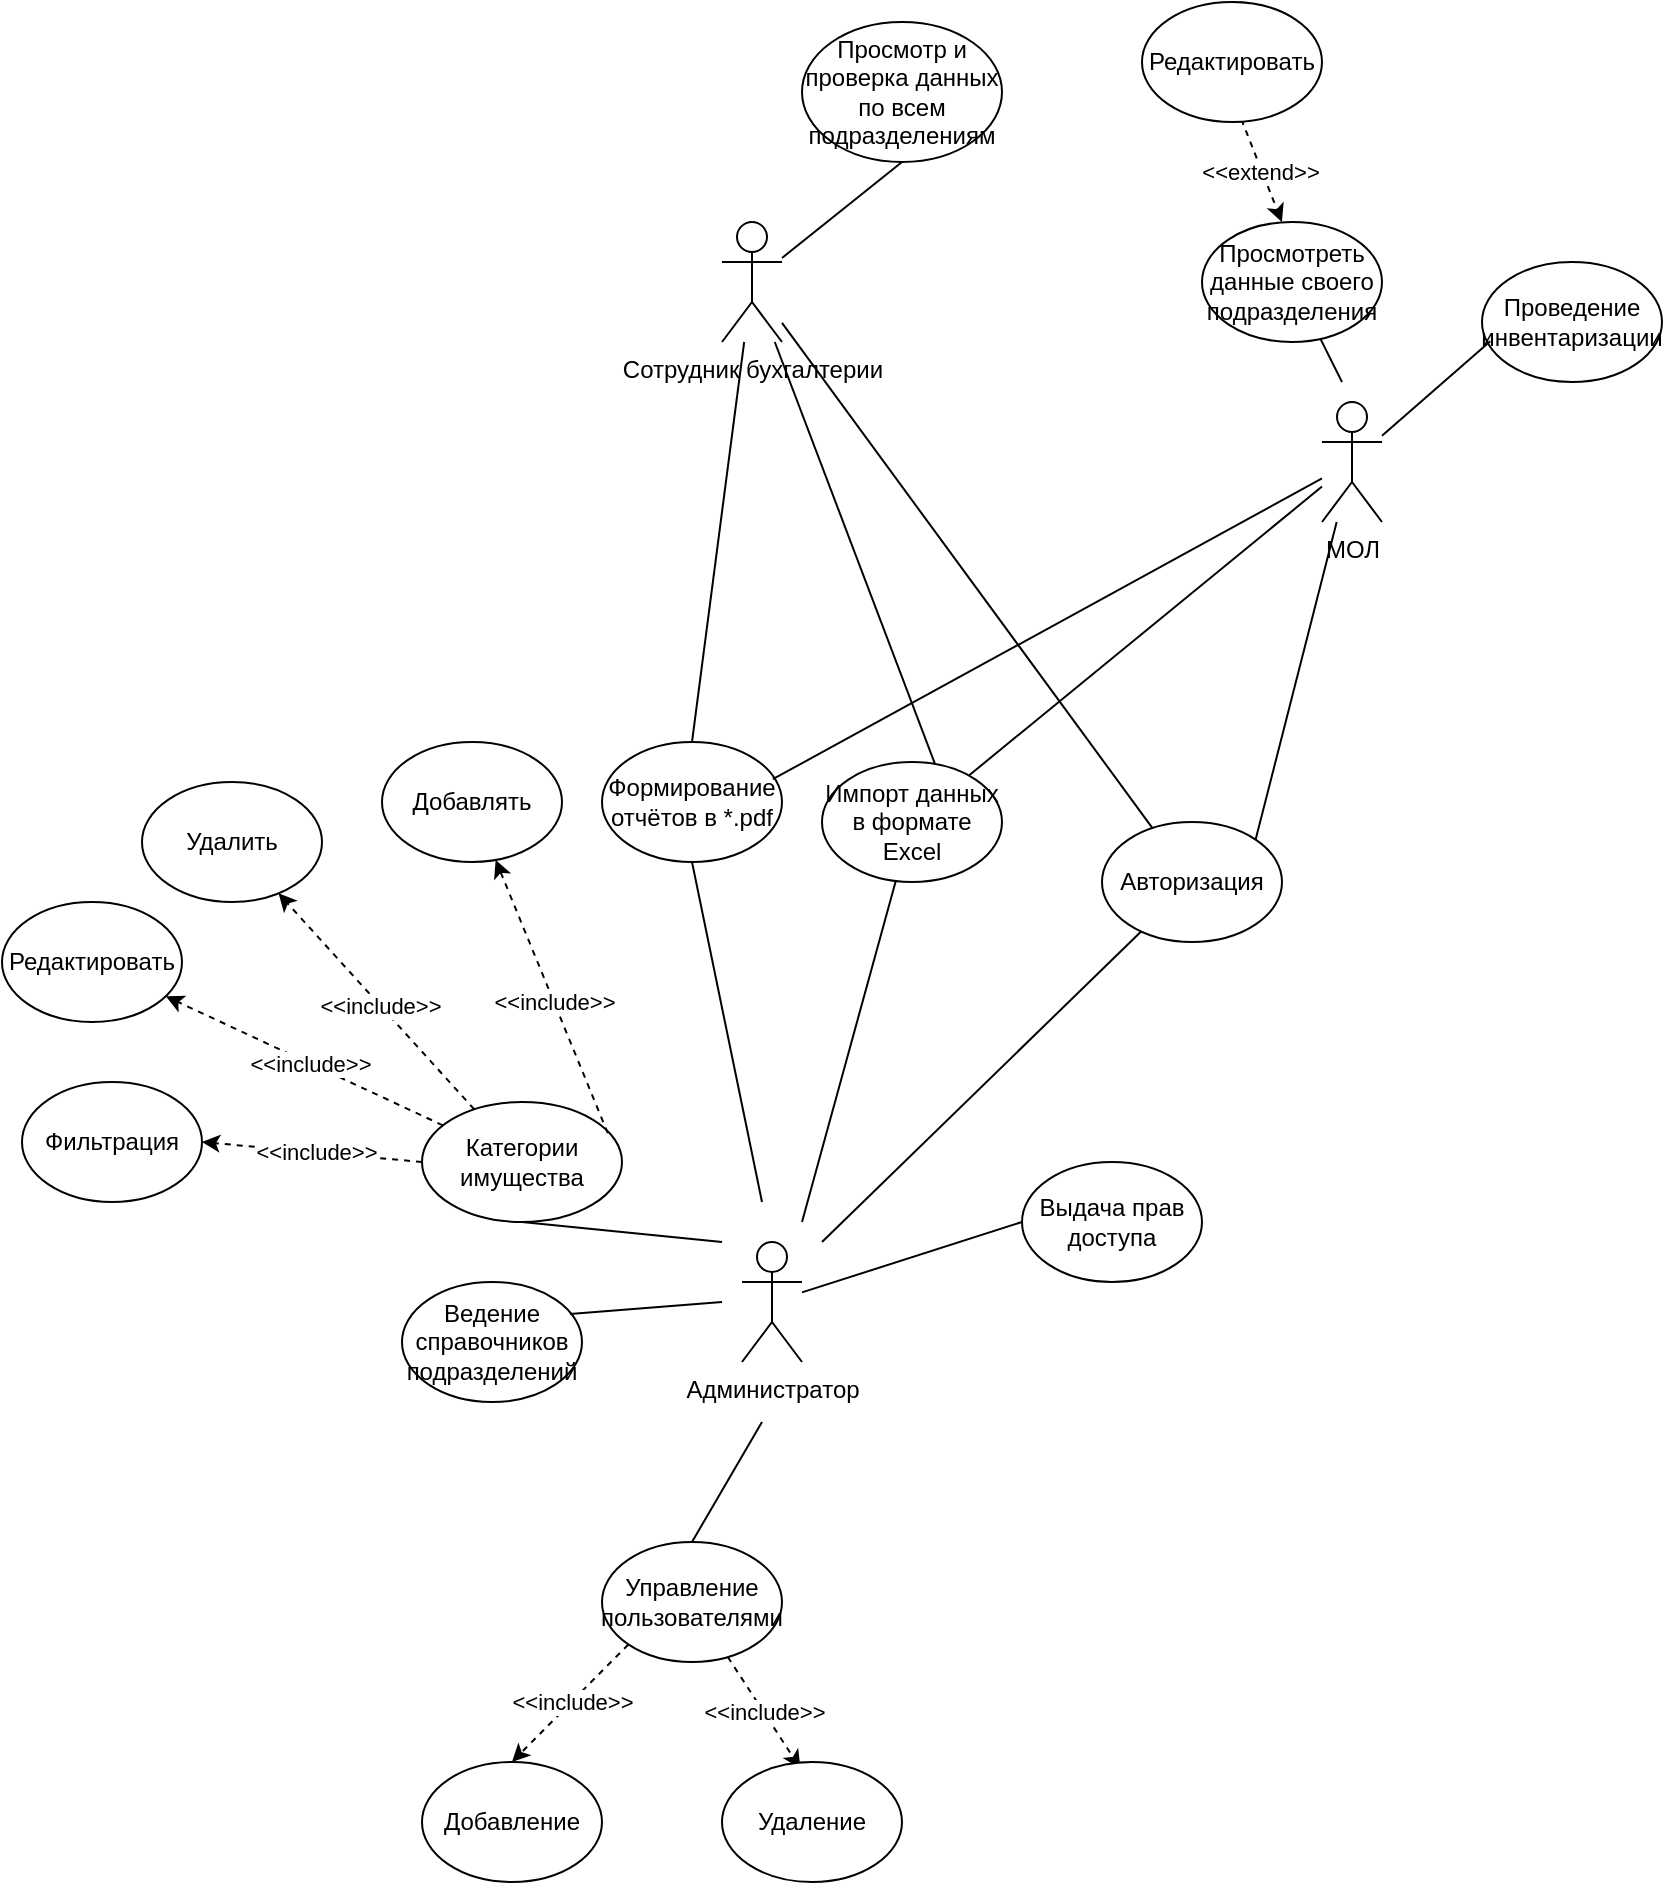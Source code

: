 <mxfile version="28.2.8">
  <diagram name="Страница — 1" id="VemFxhsq8VWPLF5NFihN">
    <mxGraphModel dx="2610" dy="2150" grid="1" gridSize="10" guides="1" tooltips="1" connect="1" arrows="1" fold="1" page="1" pageScale="1" pageWidth="827" pageHeight="1169" math="0" shadow="0">
      <root>
        <mxCell id="0" />
        <mxCell id="1" parent="0" />
        <mxCell id="x9gaep2M6UIOER8qvIOI-1" value="&lt;div&gt;Администратор&lt;/div&gt;" style="shape=umlActor;verticalLabelPosition=bottom;verticalAlign=top;html=1;outlineConnect=0;" vertex="1" parent="1">
          <mxGeometry x="150" y="190" width="30" height="60" as="geometry" />
        </mxCell>
        <mxCell id="x9gaep2M6UIOER8qvIOI-5" value="&lt;div&gt;МОЛ&lt;/div&gt;" style="shape=umlActor;verticalLabelPosition=bottom;verticalAlign=top;html=1;outlineConnect=0;" vertex="1" parent="1">
          <mxGeometry x="440" y="-230" width="30" height="60" as="geometry" />
        </mxCell>
        <mxCell id="x9gaep2M6UIOER8qvIOI-9" value="" style="endArrow=none;html=1;rounded=0;entryX=0.5;entryY=1;entryDx=0;entryDy=0;" edge="1" parent="1" target="x9gaep2M6UIOER8qvIOI-10">
          <mxGeometry width="50" height="50" relative="1" as="geometry">
            <mxPoint x="140" y="190" as="sourcePoint" />
            <mxPoint x="170" y="120" as="targetPoint" />
          </mxGeometry>
        </mxCell>
        <mxCell id="x9gaep2M6UIOER8qvIOI-10" value="Категории имущества" style="ellipse;whiteSpace=wrap;html=1;" vertex="1" parent="1">
          <mxGeometry x="-10" y="120" width="100" height="60" as="geometry" />
        </mxCell>
        <mxCell id="x9gaep2M6UIOER8qvIOI-14" value="" style="endArrow=classic;html=1;rounded=0;dashed=1;exitX=0.929;exitY=0.26;exitDx=0;exitDy=0;exitPerimeter=0;" edge="1" parent="1" source="x9gaep2M6UIOER8qvIOI-10" target="x9gaep2M6UIOER8qvIOI-16">
          <mxGeometry width="50" height="50" relative="1" as="geometry">
            <mxPoint x="210" y="90" as="sourcePoint" />
            <mxPoint x="260" y="40" as="targetPoint" />
          </mxGeometry>
        </mxCell>
        <mxCell id="x9gaep2M6UIOER8qvIOI-15" value="&amp;lt;&amp;lt;include&amp;gt;&amp;gt;" style="edgeLabel;html=1;align=center;verticalAlign=middle;resizable=0;points=[];" vertex="1" connectable="0" parent="x9gaep2M6UIOER8qvIOI-14">
          <mxGeometry x="-0.035" relative="1" as="geometry">
            <mxPoint as="offset" />
          </mxGeometry>
        </mxCell>
        <mxCell id="x9gaep2M6UIOER8qvIOI-16" value="Добавлять" style="ellipse;whiteSpace=wrap;html=1;" vertex="1" parent="1">
          <mxGeometry x="-30" y="-60" width="90" height="60" as="geometry" />
        </mxCell>
        <mxCell id="x9gaep2M6UIOER8qvIOI-17" value="" style="endArrow=classic;html=1;rounded=0;dashed=1;" edge="1" parent="1" target="x9gaep2M6UIOER8qvIOI-19" source="x9gaep2M6UIOER8qvIOI-10">
          <mxGeometry width="50" height="50" relative="1" as="geometry">
            <mxPoint x="80" y="86" as="sourcePoint" />
            <mxPoint x="132" y="30" as="targetPoint" />
          </mxGeometry>
        </mxCell>
        <mxCell id="x9gaep2M6UIOER8qvIOI-18" value="&amp;lt;&amp;lt;include&amp;gt;&amp;gt;" style="edgeLabel;html=1;align=center;verticalAlign=middle;resizable=0;points=[];" vertex="1" connectable="0" parent="x9gaep2M6UIOER8qvIOI-17">
          <mxGeometry x="-0.035" relative="1" as="geometry">
            <mxPoint as="offset" />
          </mxGeometry>
        </mxCell>
        <mxCell id="x9gaep2M6UIOER8qvIOI-19" value="Удалить" style="ellipse;whiteSpace=wrap;html=1;" vertex="1" parent="1">
          <mxGeometry x="-150" y="-40" width="90" height="60" as="geometry" />
        </mxCell>
        <mxCell id="x9gaep2M6UIOER8qvIOI-21" value="" style="endArrow=classic;html=1;rounded=0;dashed=1;" edge="1" parent="1" target="x9gaep2M6UIOER8qvIOI-23" source="x9gaep2M6UIOER8qvIOI-10">
          <mxGeometry width="50" height="50" relative="1" as="geometry">
            <mxPoint x="100.4" y="85.56" as="sourcePoint" />
            <mxPoint x="10" y="14.44" as="targetPoint" />
          </mxGeometry>
        </mxCell>
        <mxCell id="x9gaep2M6UIOER8qvIOI-22" value="&amp;lt;&amp;lt;include&amp;gt;&amp;gt;" style="edgeLabel;html=1;align=center;verticalAlign=middle;resizable=0;points=[];" vertex="1" connectable="0" parent="x9gaep2M6UIOER8qvIOI-21">
          <mxGeometry x="-0.035" relative="1" as="geometry">
            <mxPoint as="offset" />
          </mxGeometry>
        </mxCell>
        <mxCell id="x9gaep2M6UIOER8qvIOI-23" value="Редактировать" style="ellipse;whiteSpace=wrap;html=1;" vertex="1" parent="1">
          <mxGeometry x="-220" y="20.0" width="90" height="60" as="geometry" />
        </mxCell>
        <mxCell id="x9gaep2M6UIOER8qvIOI-25" value="Ведение справочников подразделений" style="ellipse;whiteSpace=wrap;html=1;" vertex="1" parent="1">
          <mxGeometry x="-20" y="210" width="90" height="60" as="geometry" />
        </mxCell>
        <mxCell id="x9gaep2M6UIOER8qvIOI-26" value="" style="endArrow=none;html=1;rounded=0;entryX=0.933;entryY=0.267;entryDx=0;entryDy=0;entryPerimeter=0;" edge="1" parent="1" target="x9gaep2M6UIOER8qvIOI-25">
          <mxGeometry width="50" height="50" relative="1" as="geometry">
            <mxPoint x="140" y="220" as="sourcePoint" />
            <mxPoint x="350" y="130" as="targetPoint" />
          </mxGeometry>
        </mxCell>
        <mxCell id="x9gaep2M6UIOER8qvIOI-27" value="" style="endArrow=none;html=1;rounded=0;" edge="1" parent="1" source="x9gaep2M6UIOER8qvIOI-28">
          <mxGeometry width="50" height="50" relative="1" as="geometry">
            <mxPoint x="330" y="260" as="sourcePoint" />
            <mxPoint x="180" y="180" as="targetPoint" />
          </mxGeometry>
        </mxCell>
        <mxCell id="x9gaep2M6UIOER8qvIOI-28" value="Импорт данных в формате Excel" style="ellipse;whiteSpace=wrap;html=1;" vertex="1" parent="1">
          <mxGeometry x="190" y="-50" width="90" height="60" as="geometry" />
        </mxCell>
        <mxCell id="x9gaep2M6UIOER8qvIOI-30" value="Формирование отчётов в *.pdf" style="ellipse;whiteSpace=wrap;html=1;" vertex="1" parent="1">
          <mxGeometry x="80" y="-60" width="90" height="60" as="geometry" />
        </mxCell>
        <mxCell id="x9gaep2M6UIOER8qvIOI-31" value="Управление пользователями" style="ellipse;whiteSpace=wrap;html=1;" vertex="1" parent="1">
          <mxGeometry x="80" y="340" width="90" height="60" as="geometry" />
        </mxCell>
        <mxCell id="x9gaep2M6UIOER8qvIOI-32" value="" style="endArrow=none;html=1;rounded=0;exitX=0.5;exitY=1;exitDx=0;exitDy=0;" edge="1" parent="1" source="x9gaep2M6UIOER8qvIOI-30">
          <mxGeometry width="50" height="50" relative="1" as="geometry">
            <mxPoint x="330" y="240" as="sourcePoint" />
            <mxPoint x="160" y="170" as="targetPoint" />
          </mxGeometry>
        </mxCell>
        <mxCell id="x9gaep2M6UIOER8qvIOI-33" value="Выдача прав доступа" style="ellipse;whiteSpace=wrap;html=1;" vertex="1" parent="1">
          <mxGeometry x="290" y="150" width="90" height="60" as="geometry" />
        </mxCell>
        <mxCell id="x9gaep2M6UIOER8qvIOI-39" value="Авторизация" style="ellipse;whiteSpace=wrap;html=1;" vertex="1" parent="1">
          <mxGeometry x="330" y="-20" width="90" height="60" as="geometry" />
        </mxCell>
        <mxCell id="x9gaep2M6UIOER8qvIOI-40" value="" style="endArrow=none;html=1;rounded=0;" edge="1" parent="1" target="x9gaep2M6UIOER8qvIOI-39">
          <mxGeometry width="50" height="50" relative="1" as="geometry">
            <mxPoint x="190" y="190" as="sourcePoint" />
            <mxPoint x="380" y="130" as="targetPoint" />
          </mxGeometry>
        </mxCell>
        <mxCell id="x9gaep2M6UIOER8qvIOI-41" value="" style="endArrow=none;html=1;rounded=0;exitX=1;exitY=0;exitDx=0;exitDy=0;" edge="1" parent="1" source="x9gaep2M6UIOER8qvIOI-39" target="x9gaep2M6UIOER8qvIOI-5">
          <mxGeometry width="50" height="50" relative="1" as="geometry">
            <mxPoint x="330" y="180" as="sourcePoint" />
            <mxPoint x="380" y="130" as="targetPoint" />
          </mxGeometry>
        </mxCell>
        <mxCell id="x9gaep2M6UIOER8qvIOI-45" value="" style="endArrow=none;html=1;rounded=0;entryX=0;entryY=0.5;entryDx=0;entryDy=0;" edge="1" parent="1" source="x9gaep2M6UIOER8qvIOI-1" target="x9gaep2M6UIOER8qvIOI-33">
          <mxGeometry width="50" height="50" relative="1" as="geometry">
            <mxPoint x="480" y="180" as="sourcePoint" />
            <mxPoint x="530" y="130" as="targetPoint" />
          </mxGeometry>
        </mxCell>
        <mxCell id="x9gaep2M6UIOER8qvIOI-47" value="" style="endArrow=none;html=1;rounded=0;exitX=0.5;exitY=0;exitDx=0;exitDy=0;" edge="1" parent="1" source="x9gaep2M6UIOER8qvIOI-31">
          <mxGeometry width="50" height="50" relative="1" as="geometry">
            <mxPoint x="510" y="280" as="sourcePoint" />
            <mxPoint x="160" y="280" as="targetPoint" />
          </mxGeometry>
        </mxCell>
        <mxCell id="x9gaep2M6UIOER8qvIOI-49" value="" style="endArrow=classic;html=1;rounded=0;dashed=1;exitX=0;exitY=1;exitDx=0;exitDy=0;entryX=0.5;entryY=0;entryDx=0;entryDy=0;" edge="1" parent="1" source="x9gaep2M6UIOER8qvIOI-31" target="x9gaep2M6UIOER8qvIOI-56">
          <mxGeometry width="50" height="50" relative="1" as="geometry">
            <mxPoint x="290" y="630" as="sourcePoint" />
            <mxPoint x="40" y="500" as="targetPoint" />
          </mxGeometry>
        </mxCell>
        <mxCell id="x9gaep2M6UIOER8qvIOI-50" value="&amp;lt;&amp;lt;include&amp;gt;&amp;gt;" style="edgeLabel;html=1;align=center;verticalAlign=middle;resizable=0;points=[];" vertex="1" connectable="0" parent="x9gaep2M6UIOER8qvIOI-49">
          <mxGeometry x="-0.035" relative="1" as="geometry">
            <mxPoint as="offset" />
          </mxGeometry>
        </mxCell>
        <mxCell id="x9gaep2M6UIOER8qvIOI-51" value="" style="endArrow=classic;html=1;rounded=0;dashed=1;entryX=0.436;entryY=0.053;entryDx=0;entryDy=0;entryPerimeter=0;" edge="1" parent="1" source="x9gaep2M6UIOER8qvIOI-31" target="x9gaep2M6UIOER8qvIOI-57">
          <mxGeometry width="50" height="50" relative="1" as="geometry">
            <mxPoint x="150" y="450" as="sourcePoint" />
            <mxPoint x="170" y="520" as="targetPoint" />
          </mxGeometry>
        </mxCell>
        <mxCell id="x9gaep2M6UIOER8qvIOI-52" value="&amp;lt;&amp;lt;include&amp;gt;&amp;gt;" style="edgeLabel;html=1;align=center;verticalAlign=middle;resizable=0;points=[];" vertex="1" connectable="0" parent="x9gaep2M6UIOER8qvIOI-51">
          <mxGeometry x="-0.035" relative="1" as="geometry">
            <mxPoint as="offset" />
          </mxGeometry>
        </mxCell>
        <mxCell id="x9gaep2M6UIOER8qvIOI-56" value="Добавление" style="ellipse;whiteSpace=wrap;html=1;" vertex="1" parent="1">
          <mxGeometry x="-10" y="450" width="90" height="60" as="geometry" />
        </mxCell>
        <mxCell id="x9gaep2M6UIOER8qvIOI-57" value="Удаление" style="ellipse;whiteSpace=wrap;html=1;" vertex="1" parent="1">
          <mxGeometry x="140" y="450" width="90" height="60" as="geometry" />
        </mxCell>
        <mxCell id="x9gaep2M6UIOER8qvIOI-60" value="Просмотреть&lt;br&gt;данные своего подразделения" style="ellipse;whiteSpace=wrap;html=1;" vertex="1" parent="1">
          <mxGeometry x="380" y="-320" width="90" height="60" as="geometry" />
        </mxCell>
        <mxCell id="x9gaep2M6UIOER8qvIOI-61" value="" style="endArrow=none;html=1;rounded=0;" edge="1" parent="1" target="x9gaep2M6UIOER8qvIOI-60">
          <mxGeometry width="50" height="50" relative="1" as="geometry">
            <mxPoint x="450" y="-240" as="sourcePoint" />
            <mxPoint x="680" y="-110" as="targetPoint" />
          </mxGeometry>
        </mxCell>
        <mxCell id="x9gaep2M6UIOER8qvIOI-62" value="" style="endArrow=classic;html=1;rounded=0;entryX=0.444;entryY=0;entryDx=0;entryDy=0;entryPerimeter=0;dashed=1;exitX=0.552;exitY=0.977;exitDx=0;exitDy=0;exitPerimeter=0;" edge="1" parent="1" source="x9gaep2M6UIOER8qvIOI-64" target="x9gaep2M6UIOER8qvIOI-60">
          <mxGeometry width="50" height="50" relative="1" as="geometry">
            <mxPoint x="570" y="-230" as="sourcePoint" />
            <mxPoint x="640" y="-190" as="targetPoint" />
          </mxGeometry>
        </mxCell>
        <mxCell id="x9gaep2M6UIOER8qvIOI-63" value="&amp;lt;&amp;lt;extend&lt;span style=&quot;background-color: light-dark(#ffffff, var(--ge-dark-color, #121212)); color: light-dark(rgb(0, 0, 0), rgb(255, 255, 255));&quot;&gt;&amp;gt;&amp;gt;&lt;/span&gt;" style="edgeLabel;html=1;align=center;verticalAlign=middle;resizable=0;points=[];" vertex="1" connectable="0" parent="x9gaep2M6UIOER8qvIOI-62">
          <mxGeometry x="-0.003" y="-1" relative="1" as="geometry">
            <mxPoint as="offset" />
          </mxGeometry>
        </mxCell>
        <mxCell id="x9gaep2M6UIOER8qvIOI-64" value="Редактировать" style="ellipse;whiteSpace=wrap;html=1;" vertex="1" parent="1">
          <mxGeometry x="350" y="-430" width="90" height="60" as="geometry" />
        </mxCell>
        <mxCell id="x9gaep2M6UIOER8qvIOI-66" value="Проведение инвентаризации" style="ellipse;whiteSpace=wrap;html=1;" vertex="1" parent="1">
          <mxGeometry x="520" y="-300" width="90" height="60" as="geometry" />
        </mxCell>
        <mxCell id="x9gaep2M6UIOER8qvIOI-67" value="" style="endArrow=none;html=1;rounded=0;entryX=0.046;entryY=0.661;entryDx=0;entryDy=0;entryPerimeter=0;" edge="1" parent="1" source="x9gaep2M6UIOER8qvIOI-5" target="x9gaep2M6UIOER8qvIOI-66">
          <mxGeometry width="50" height="50" relative="1" as="geometry">
            <mxPoint x="630" y="10" as="sourcePoint" />
            <mxPoint x="680" y="-40" as="targetPoint" />
          </mxGeometry>
        </mxCell>
        <mxCell id="x9gaep2M6UIOER8qvIOI-70" value="" style="endArrow=none;html=1;rounded=0;exitX=0.5;exitY=0;exitDx=0;exitDy=0;" edge="1" parent="1" source="x9gaep2M6UIOER8qvIOI-30" target="x9gaep2M6UIOER8qvIOI-71">
          <mxGeometry width="50" height="50" relative="1" as="geometry">
            <mxPoint x="400.0" y="430.0" as="sourcePoint" />
            <mxPoint x="230" y="-470" as="targetPoint" />
          </mxGeometry>
        </mxCell>
        <mxCell id="x9gaep2M6UIOER8qvIOI-71" value="&lt;div&gt;Сотрудник бухгалтерии&lt;/div&gt;" style="shape=umlActor;verticalLabelPosition=bottom;verticalAlign=top;html=1;outlineConnect=0;" vertex="1" parent="1">
          <mxGeometry x="140" y="-320" width="30" height="60" as="geometry" />
        </mxCell>
        <mxCell id="x9gaep2M6UIOER8qvIOI-74" value="" style="endArrow=none;html=1;rounded=0;" edge="1" parent="1" source="x9gaep2M6UIOER8qvIOI-39" target="x9gaep2M6UIOER8qvIOI-71">
          <mxGeometry width="50" height="50" relative="1" as="geometry">
            <mxPoint x="420" y="30" as="sourcePoint" />
            <mxPoint x="260" y="-440" as="targetPoint" />
          </mxGeometry>
        </mxCell>
        <mxCell id="x9gaep2M6UIOER8qvIOI-75" value="" style="endArrow=none;html=1;rounded=0;" edge="1" parent="1" source="x9gaep2M6UIOER8qvIOI-28" target="x9gaep2M6UIOER8qvIOI-5">
          <mxGeometry width="50" height="50" relative="1" as="geometry">
            <mxPoint x="460" y="210" as="sourcePoint" />
            <mxPoint x="560" y="-10" as="targetPoint" />
          </mxGeometry>
        </mxCell>
        <mxCell id="x9gaep2M6UIOER8qvIOI-77" value="" style="endArrow=none;html=1;rounded=0;exitX=0.628;exitY=0.017;exitDx=0;exitDy=0;exitPerimeter=0;" edge="1" parent="1" source="x9gaep2M6UIOER8qvIOI-28" target="x9gaep2M6UIOER8qvIOI-71">
          <mxGeometry width="50" height="50" relative="1" as="geometry">
            <mxPoint x="450" y="60" as="sourcePoint" />
            <mxPoint x="440" y="-40" as="targetPoint" />
          </mxGeometry>
        </mxCell>
        <mxCell id="x9gaep2M6UIOER8qvIOI-79" value="Просмотр и проверка данных по всем подразделениям" style="ellipse;whiteSpace=wrap;html=1;" vertex="1" parent="1">
          <mxGeometry x="180" y="-420" width="100" height="70" as="geometry" />
        </mxCell>
        <mxCell id="x9gaep2M6UIOER8qvIOI-80" value="" style="endArrow=none;html=1;rounded=0;entryX=0.5;entryY=1;entryDx=0;entryDy=0;" edge="1" parent="1" source="x9gaep2M6UIOER8qvIOI-71" target="x9gaep2M6UIOER8qvIOI-79">
          <mxGeometry width="50" height="50" relative="1" as="geometry">
            <mxPoint x="420" y="-120" as="sourcePoint" />
            <mxPoint x="230" y="-120" as="targetPoint" />
          </mxGeometry>
        </mxCell>
        <mxCell id="x9gaep2M6UIOER8qvIOI-81" value="Фильтрация" style="ellipse;whiteSpace=wrap;html=1;" vertex="1" parent="1">
          <mxGeometry x="-210" y="110" width="90" height="60" as="geometry" />
        </mxCell>
        <mxCell id="x9gaep2M6UIOER8qvIOI-82" value="" style="endArrow=classic;html=1;rounded=0;dashed=1;entryX=1;entryY=0.5;entryDx=0;entryDy=0;exitX=0;exitY=0.5;exitDx=0;exitDy=0;" edge="1" parent="1" source="x9gaep2M6UIOER8qvIOI-10" target="x9gaep2M6UIOER8qvIOI-81">
          <mxGeometry width="50" height="50" relative="1" as="geometry">
            <mxPoint x="147" y="96" as="sourcePoint" />
            <mxPoint x="90" y="40" as="targetPoint" />
          </mxGeometry>
        </mxCell>
        <mxCell id="x9gaep2M6UIOER8qvIOI-83" value="&amp;lt;&amp;lt;include&amp;gt;&amp;gt;" style="edgeLabel;html=1;align=center;verticalAlign=middle;resizable=0;points=[];" vertex="1" connectable="0" parent="x9gaep2M6UIOER8qvIOI-82">
          <mxGeometry x="-0.035" relative="1" as="geometry">
            <mxPoint as="offset" />
          </mxGeometry>
        </mxCell>
        <mxCell id="x9gaep2M6UIOER8qvIOI-88" value="" style="endArrow=none;html=1;rounded=0;exitX=0.949;exitY=0.31;exitDx=0;exitDy=0;exitPerimeter=0;" edge="1" parent="1" source="x9gaep2M6UIOER8qvIOI-30" target="x9gaep2M6UIOER8qvIOI-5">
          <mxGeometry width="50" height="50" relative="1" as="geometry">
            <mxPoint x="390" y="100" as="sourcePoint" />
            <mxPoint x="480" y="-430" as="targetPoint" />
          </mxGeometry>
        </mxCell>
      </root>
    </mxGraphModel>
  </diagram>
</mxfile>
